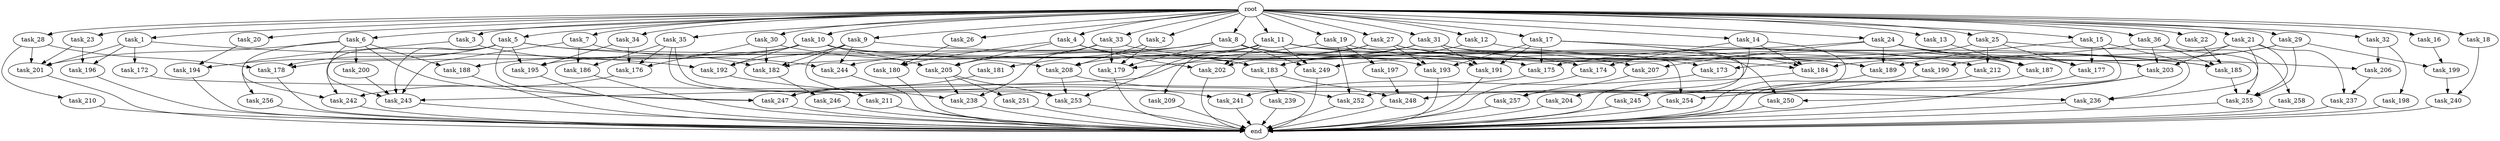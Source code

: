 digraph G {
  root [size="0.000000"];
  task_1 [size="2.048000"];
  task_2 [size="2.048000"];
  task_3 [size="2.048000"];
  task_4 [size="2.048000"];
  task_5 [size="2.048000"];
  task_6 [size="2.048000"];
  task_7 [size="2.048000"];
  task_8 [size="2.048000"];
  task_9 [size="2.048000"];
  task_10 [size="2.048000"];
  task_11 [size="2.048000"];
  task_12 [size="2.048000"];
  task_13 [size="2.048000"];
  task_14 [size="2.048000"];
  task_15 [size="2.048000"];
  task_16 [size="2.048000"];
  task_17 [size="2.048000"];
  task_18 [size="2.048000"];
  task_19 [size="2.048000"];
  task_20 [size="2.048000"];
  task_21 [size="2.048000"];
  task_22 [size="2.048000"];
  task_23 [size="2.048000"];
  task_24 [size="2.048000"];
  task_25 [size="2.048000"];
  task_26 [size="2.048000"];
  task_27 [size="2.048000"];
  task_28 [size="2.048000"];
  task_29 [size="2.048000"];
  task_30 [size="2.048000"];
  task_31 [size="2.048000"];
  task_32 [size="2.048000"];
  task_33 [size="2.048000"];
  task_34 [size="2.048000"];
  task_35 [size="2.048000"];
  task_36 [size="2.048000"];
  task_172 [size="1391569403.904000"];
  task_173 [size="1717986918.400000"];
  task_174 [size="2559800508.416000"];
  task_175 [size="3401614098.432000"];
  task_176 [size="2267742732.288000"];
  task_177 [size="2628519985.152000"];
  task_178 [size="1941325217.792000"];
  task_179 [size="1683627180.032000"];
  task_180 [size="893353197.568000"];
  task_181 [size="154618822.656000"];
  task_182 [size="2353642078.208000"];
  task_183 [size="893353197.568000"];
  task_184 [size="4123168604.160000"];
  task_185 [size="2353642078.208000"];
  task_186 [size="2336462209.024000"];
  task_187 [size="1322849927.168000"];
  task_188 [size="2783138807.808000"];
  task_189 [size="3006477107.200000"];
  task_190 [size="910533066.752000"];
  task_191 [size="1047972020.224000"];
  task_192 [size="3624952397.824000"];
  task_193 [size="2611340115.968000"];
  task_194 [size="704374636.544000"];
  task_195 [size="1391569403.904000"];
  task_196 [size="2233382993.920000"];
  task_197 [size="1099511627.776000"];
  task_198 [size="274877906.944000"];
  task_199 [size="137438953.472000"];
  task_200 [size="1391569403.904000"];
  task_201 [size="3899830304.768000"];
  task_202 [size="2834678415.360000"];
  task_203 [size="3401614098.432000"];
  task_204 [size="618475290.624000"];
  task_205 [size="2765958938.624000"];
  task_206 [size="893353197.568000"];
  task_207 [size="1717986918.400000"];
  task_208 [size="2147483648.000000"];
  task_209 [size="841813590.016000"];
  task_210 [size="274877906.944000"];
  task_211 [size="841813590.016000"];
  task_212 [size="2336462209.024000"];
  task_236 [size="2851858284.544000"];
  task_237 [size="1047972020.224000"];
  task_238 [size="3435973836.800000"];
  task_239 [size="618475290.624000"];
  task_240 [size="704374636.544000"];
  task_241 [size="584115552.256000"];
  task_242 [size="2095944040.448000"];
  task_243 [size="3813930958.848000"];
  task_244 [size="1614907703.296000"];
  task_245 [size="1717986918.400000"];
  task_246 [size="1391569403.904000"];
  task_247 [size="3332894621.696000"];
  task_248 [size="2336462209.024000"];
  task_249 [size="1614907703.296000"];
  task_250 [size="1666447310.848000"];
  task_251 [size="618475290.624000"];
  task_252 [size="2559800508.416000"];
  task_253 [size="3246995275.776000"];
  task_254 [size="2233382993.920000"];
  task_255 [size="2405181685.760000"];
  task_256 [size="618475290.624000"];
  task_257 [size="3435973836.800000"];
  task_258 [size="1391569403.904000"];
  end [size="0.000000"];

  root -> task_1 [size="1.000000"];
  root -> task_2 [size="1.000000"];
  root -> task_3 [size="1.000000"];
  root -> task_4 [size="1.000000"];
  root -> task_5 [size="1.000000"];
  root -> task_6 [size="1.000000"];
  root -> task_7 [size="1.000000"];
  root -> task_8 [size="1.000000"];
  root -> task_9 [size="1.000000"];
  root -> task_10 [size="1.000000"];
  root -> task_11 [size="1.000000"];
  root -> task_12 [size="1.000000"];
  root -> task_13 [size="1.000000"];
  root -> task_14 [size="1.000000"];
  root -> task_15 [size="1.000000"];
  root -> task_16 [size="1.000000"];
  root -> task_17 [size="1.000000"];
  root -> task_18 [size="1.000000"];
  root -> task_19 [size="1.000000"];
  root -> task_20 [size="1.000000"];
  root -> task_21 [size="1.000000"];
  root -> task_22 [size="1.000000"];
  root -> task_23 [size="1.000000"];
  root -> task_24 [size="1.000000"];
  root -> task_25 [size="1.000000"];
  root -> task_26 [size="1.000000"];
  root -> task_27 [size="1.000000"];
  root -> task_28 [size="1.000000"];
  root -> task_29 [size="1.000000"];
  root -> task_30 [size="1.000000"];
  root -> task_31 [size="1.000000"];
  root -> task_32 [size="1.000000"];
  root -> task_33 [size="1.000000"];
  root -> task_34 [size="1.000000"];
  root -> task_35 [size="1.000000"];
  root -> task_36 [size="1.000000"];
  task_1 -> task_172 [size="679477248.000000"];
  task_1 -> task_192 [size="679477248.000000"];
  task_1 -> task_196 [size="679477248.000000"];
  task_1 -> task_201 [size="679477248.000000"];
  task_2 -> task_179 [size="75497472.000000"];
  task_2 -> task_208 [size="75497472.000000"];
  task_3 -> task_244 [size="301989888.000000"];
  task_3 -> task_256 [size="301989888.000000"];
  task_4 -> task_180 [size="134217728.000000"];
  task_4 -> task_183 [size="134217728.000000"];
  task_4 -> task_202 [size="134217728.000000"];
  task_4 -> task_205 [size="134217728.000000"];
  task_5 -> task_178 [size="134217728.000000"];
  task_5 -> task_193 [size="134217728.000000"];
  task_5 -> task_194 [size="134217728.000000"];
  task_5 -> task_195 [size="134217728.000000"];
  task_5 -> task_208 [size="134217728.000000"];
  task_5 -> task_242 [size="134217728.000000"];
  task_5 -> task_243 [size="134217728.000000"];
  task_5 -> task_247 [size="134217728.000000"];
  task_6 -> task_188 [size="679477248.000000"];
  task_6 -> task_200 [size="679477248.000000"];
  task_6 -> task_201 [size="679477248.000000"];
  task_6 -> task_242 [size="679477248.000000"];
  task_6 -> task_243 [size="679477248.000000"];
  task_6 -> task_247 [size="679477248.000000"];
  task_7 -> task_182 [size="301989888.000000"];
  task_7 -> task_186 [size="301989888.000000"];
  task_7 -> task_243 [size="301989888.000000"];
  task_8 -> task_179 [size="75497472.000000"];
  task_8 -> task_181 [size="75497472.000000"];
  task_8 -> task_189 [size="75497472.000000"];
  task_8 -> task_191 [size="75497472.000000"];
  task_8 -> task_244 [size="75497472.000000"];
  task_8 -> task_249 [size="75497472.000000"];
  task_9 -> task_182 [size="411041792.000000"];
  task_9 -> task_189 [size="411041792.000000"];
  task_9 -> task_192 [size="411041792.000000"];
  task_9 -> task_211 [size="411041792.000000"];
  task_9 -> task_244 [size="411041792.000000"];
  task_10 -> task_175 [size="679477248.000000"];
  task_10 -> task_178 [size="679477248.000000"];
  task_10 -> task_188 [size="679477248.000000"];
  task_10 -> task_192 [size="679477248.000000"];
  task_10 -> task_203 [size="679477248.000000"];
  task_10 -> task_205 [size="679477248.000000"];
  task_11 -> task_174 [size="411041792.000000"];
  task_11 -> task_190 [size="411041792.000000"];
  task_11 -> task_195 [size="411041792.000000"];
  task_11 -> task_202 [size="411041792.000000"];
  task_11 -> task_209 [size="411041792.000000"];
  task_11 -> task_249 [size="411041792.000000"];
  task_11 -> task_253 [size="411041792.000000"];
  task_11 -> task_254 [size="411041792.000000"];
  task_12 -> task_183 [size="33554432.000000"];
  task_12 -> task_185 [size="33554432.000000"];
  task_13 -> task_187 [size="209715200.000000"];
  task_14 -> task_174 [size="838860800.000000"];
  task_14 -> task_184 [size="838860800.000000"];
  task_14 -> task_245 [size="838860800.000000"];
  task_14 -> task_257 [size="838860800.000000"];
  task_15 -> task_177 [size="679477248.000000"];
  task_15 -> task_189 [size="679477248.000000"];
  task_15 -> task_236 [size="679477248.000000"];
  task_15 -> task_252 [size="679477248.000000"];
  task_16 -> task_199 [size="33554432.000000"];
  task_17 -> task_175 [size="301989888.000000"];
  task_17 -> task_184 [size="301989888.000000"];
  task_17 -> task_185 [size="301989888.000000"];
  task_17 -> task_191 [size="301989888.000000"];
  task_17 -> task_193 [size="301989888.000000"];
  task_17 -> task_204 [size="301989888.000000"];
  task_18 -> task_240 [size="209715200.000000"];
  task_19 -> task_173 [size="536870912.000000"];
  task_19 -> task_197 [size="536870912.000000"];
  task_19 -> task_243 [size="536870912.000000"];
  task_19 -> task_252 [size="536870912.000000"];
  task_20 -> task_194 [size="209715200.000000"];
  task_21 -> task_182 [size="301989888.000000"];
  task_21 -> task_203 [size="301989888.000000"];
  task_21 -> task_236 [size="301989888.000000"];
  task_21 -> task_237 [size="301989888.000000"];
  task_21 -> task_255 [size="301989888.000000"];
  task_22 -> task_185 [size="134217728.000000"];
  task_23 -> task_196 [size="411041792.000000"];
  task_23 -> task_201 [size="411041792.000000"];
  task_24 -> task_177 [size="301989888.000000"];
  task_24 -> task_187 [size="301989888.000000"];
  task_24 -> task_189 [size="301989888.000000"];
  task_24 -> task_206 [size="301989888.000000"];
  task_24 -> task_207 [size="301989888.000000"];
  task_24 -> task_249 [size="301989888.000000"];
  task_25 -> task_173 [size="301989888.000000"];
  task_25 -> task_177 [size="301989888.000000"];
  task_25 -> task_212 [size="301989888.000000"];
  task_25 -> task_255 [size="301989888.000000"];
  task_26 -> task_180 [size="301989888.000000"];
  task_27 -> task_184 [size="838860800.000000"];
  task_27 -> task_193 [size="838860800.000000"];
  task_27 -> task_202 [size="838860800.000000"];
  task_27 -> task_208 [size="838860800.000000"];
  task_27 -> task_212 [size="838860800.000000"];
  task_28 -> task_178 [size="134217728.000000"];
  task_28 -> task_201 [size="134217728.000000"];
  task_28 -> task_210 [size="134217728.000000"];
  task_29 -> task_184 [size="33554432.000000"];
  task_29 -> task_190 [size="33554432.000000"];
  task_29 -> task_199 [size="33554432.000000"];
  task_29 -> task_255 [size="33554432.000000"];
  task_30 -> task_176 [size="134217728.000000"];
  task_30 -> task_182 [size="134217728.000000"];
  task_30 -> task_183 [size="134217728.000000"];
  task_31 -> task_179 [size="134217728.000000"];
  task_31 -> task_183 [size="134217728.000000"];
  task_31 -> task_187 [size="134217728.000000"];
  task_31 -> task_191 [size="134217728.000000"];
  task_31 -> task_250 [size="134217728.000000"];
  task_32 -> task_198 [size="134217728.000000"];
  task_32 -> task_206 [size="134217728.000000"];
  task_33 -> task_179 [size="536870912.000000"];
  task_33 -> task_205 [size="536870912.000000"];
  task_33 -> task_207 [size="536870912.000000"];
  task_33 -> task_238 [size="536870912.000000"];
  task_34 -> task_176 [size="134217728.000000"];
  task_34 -> task_195 [size="134217728.000000"];
  task_35 -> task_176 [size="838860800.000000"];
  task_35 -> task_186 [size="838860800.000000"];
  task_35 -> task_238 [size="838860800.000000"];
  task_35 -> task_253 [size="838860800.000000"];
  task_36 -> task_175 [size="679477248.000000"];
  task_36 -> task_185 [size="679477248.000000"];
  task_36 -> task_203 [size="679477248.000000"];
  task_36 -> task_258 [size="679477248.000000"];
  task_172 -> task_236 [size="411041792.000000"];
  task_173 -> task_241 [size="209715200.000000"];
  task_174 -> end [size="1.000000"];
  task_175 -> task_247 [size="679477248.000000"];
  task_176 -> task_242 [size="209715200.000000"];
  task_177 -> end [size="1.000000"];
  task_178 -> end [size="1.000000"];
  task_179 -> end [size="1.000000"];
  task_180 -> end [size="1.000000"];
  task_181 -> task_247 [size="134217728.000000"];
  task_182 -> task_246 [size="679477248.000000"];
  task_183 -> task_239 [size="301989888.000000"];
  task_183 -> task_248 [size="301989888.000000"];
  task_184 -> end [size="1.000000"];
  task_185 -> task_255 [size="536870912.000000"];
  task_186 -> end [size="1.000000"];
  task_187 -> end [size="1.000000"];
  task_188 -> end [size="1.000000"];
  task_189 -> end [size="1.000000"];
  task_190 -> task_248 [size="301989888.000000"];
  task_191 -> end [size="1.000000"];
  task_192 -> task_241 [size="75497472.000000"];
  task_193 -> end [size="1.000000"];
  task_194 -> end [size="1.000000"];
  task_195 -> end [size="1.000000"];
  task_196 -> end [size="1.000000"];
  task_197 -> task_248 [size="536870912.000000"];
  task_198 -> end [size="1.000000"];
  task_199 -> task_240 [size="134217728.000000"];
  task_200 -> task_243 [size="209715200.000000"];
  task_201 -> end [size="1.000000"];
  task_202 -> end [size="1.000000"];
  task_203 -> task_250 [size="679477248.000000"];
  task_203 -> task_254 [size="679477248.000000"];
  task_204 -> end [size="1.000000"];
  task_205 -> task_238 [size="301989888.000000"];
  task_205 -> task_251 [size="301989888.000000"];
  task_205 -> task_253 [size="301989888.000000"];
  task_206 -> task_237 [size="209715200.000000"];
  task_207 -> task_257 [size="838860800.000000"];
  task_208 -> task_252 [size="33554432.000000"];
  task_208 -> task_253 [size="33554432.000000"];
  task_209 -> end [size="1.000000"];
  task_210 -> end [size="1.000000"];
  task_211 -> end [size="1.000000"];
  task_212 -> end [size="1.000000"];
  task_236 -> end [size="1.000000"];
  task_237 -> end [size="1.000000"];
  task_238 -> end [size="1.000000"];
  task_239 -> end [size="1.000000"];
  task_240 -> end [size="1.000000"];
  task_241 -> end [size="1.000000"];
  task_242 -> end [size="1.000000"];
  task_243 -> end [size="1.000000"];
  task_244 -> end [size="1.000000"];
  task_245 -> end [size="1.000000"];
  task_246 -> end [size="1.000000"];
  task_247 -> end [size="1.000000"];
  task_248 -> end [size="1.000000"];
  task_249 -> end [size="1.000000"];
  task_250 -> end [size="1.000000"];
  task_251 -> end [size="1.000000"];
  task_252 -> end [size="1.000000"];
  task_253 -> end [size="1.000000"];
  task_254 -> end [size="1.000000"];
  task_255 -> end [size="1.000000"];
  task_256 -> end [size="1.000000"];
  task_257 -> end [size="1.000000"];
  task_258 -> end [size="1.000000"];
}
